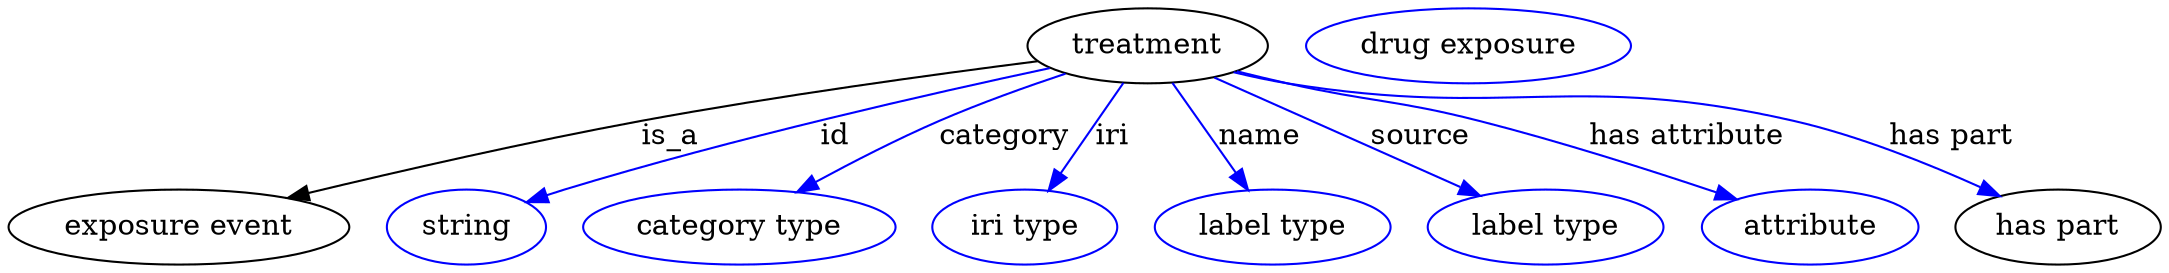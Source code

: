 digraph {
	graph [bb="0,0,844.04,123"];
	node [label="\N"];
	treatment	 [height=0.5,
		label=treatment,
		pos="445.69,105",
		width=1.2277];
	"exposure event"	 [height=0.5,
		pos="63.694,18",
		width=1.7693];
	treatment -> "exposure event"	 [label=is_a,
		lp="256.69,61.5",
		pos="e,106.79,31.326 404.09,98.695 363.47,92.262 300.02,81.472 245.69,69 201.84,58.933 152.76,45.021 116.62,34.269"];
	id	 [color=blue,
		height=0.5,
		label=string,
		pos="175.69,18",
		width=0.84854];
	treatment -> id	 [color=blue,
		label=id,
		lp="315.19,61.5",
		pos="e,199.59,29.37 408.15,95.367 362.2,83.206 282.29,60.85 215.69,36 213.47,35.169 211.19,34.273 208.9,33.34",
		style=solid];
	category	 [color=blue,
		height=0.5,
		label="category type",
		pos="282.69,18",
		width=1.6249];
	treatment -> category	 [color=blue,
		label=category,
		lp="391.19,61.5",
		pos="e,308.32,34.364 415.32,91.9 400.74,85.378 383.12,77.157 367.69,69 350.65,59.989 332.25,49.099 316.94,39.7",
		style=solid];
	iri	 [color=blue,
		height=0.5,
		label="iri type",
		pos="395.69,18",
		width=1.011];
	treatment -> iri	 [color=blue,
		label=iri,
		lp="430.19,61.5",
		pos="e,405.8,35.58 435.58,87.394 428.46,75.012 418.81,58.23 410.79,44.27",
		style=solid];
	name	 [color=blue,
		height=0.5,
		label="label type",
		pos="495.69,18",
		width=1.2638];
	treatment -> name	 [color=blue,
		label=name,
		lp="489.19,61.5",
		pos="e,485.59,35.58 455.81,87.394 462.93,75.012 472.57,58.23 480.6,44.27",
		style=solid];
	source	 [color=blue,
		height=0.5,
		label="label type",
		pos="604.69,18",
		width=1.2638];
	treatment -> source	 [color=blue,
		label=source,
		lp="553.69,61.5",
		pos="e,577.99,32.609 472.31,90.438 498.79,75.947 539.61,53.614 568.92,37.577",
		style=solid];
	"has attribute"	 [color=blue,
		height=0.5,
		label=attribute,
		pos="708.69,18",
		width=1.1193];
	treatment -> "has attribute"	 [color=blue,
		label="has attribute",
		lp="650.19,61.5",
		pos="e,679.52,30.514 479.18,93.075 485.62,90.938 492.34,88.817 498.69,87 532.48,77.337 542.1,79.316 575.69,69 607.98,59.088 643.66,45.239 \
669.93,34.474",
		style=solid];
	"has part"	 [height=0.5,
		pos="805.69,18",
		width=1.0652];
	treatment -> "has part"	 [color=blue,
		label="has part",
		lp="752.19,61.5",
		pos="e,780.28,31.765 478.16,92.651 484.87,90.475 491.95,88.446 498.69,87 581.2,69.313 605.97,89.995 687.69,69 716.95,61.484 748.26,47.659 \
771.27,36.298",
		style=solid];
	"treatment_has part"	 [color=blue,
		height=0.5,
		label="drug exposure",
		pos="568.69,105",
		width=1.6971];
}
